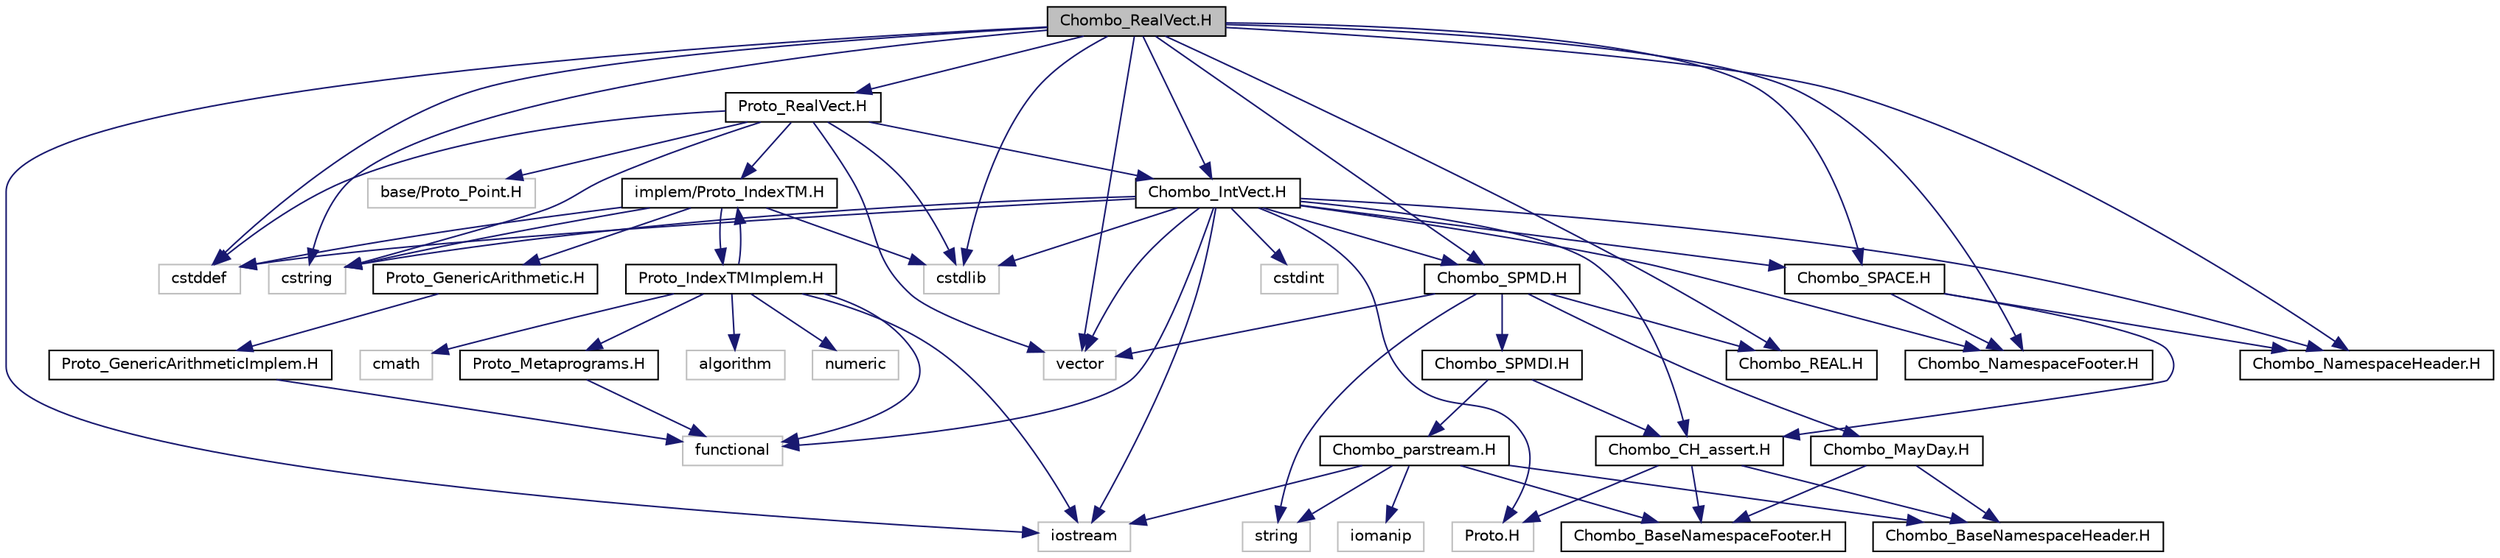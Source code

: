 digraph "Chombo_RealVect.H"
{
  edge [fontname="Helvetica",fontsize="10",labelfontname="Helvetica",labelfontsize="10"];
  node [fontname="Helvetica",fontsize="10",shape=record];
  Node0 [label="Chombo_RealVect.H",height=0.2,width=0.4,color="black", fillcolor="grey75", style="filled", fontcolor="black"];
  Node0 -> Node1 [color="midnightblue",fontsize="10",style="solid",fontname="Helvetica"];
  Node1 [label="cstddef",height=0.2,width=0.4,color="grey75", fillcolor="white", style="filled"];
  Node0 -> Node2 [color="midnightblue",fontsize="10",style="solid",fontname="Helvetica"];
  Node2 [label="cstdlib",height=0.2,width=0.4,color="grey75", fillcolor="white", style="filled"];
  Node0 -> Node3 [color="midnightblue",fontsize="10",style="solid",fontname="Helvetica"];
  Node3 [label="cstring",height=0.2,width=0.4,color="grey75", fillcolor="white", style="filled"];
  Node0 -> Node4 [color="midnightblue",fontsize="10",style="solid",fontname="Helvetica"];
  Node4 [label="iostream",height=0.2,width=0.4,color="grey75", fillcolor="white", style="filled"];
  Node0 -> Node5 [color="midnightblue",fontsize="10",style="solid",fontname="Helvetica"];
  Node5 [label="vector",height=0.2,width=0.4,color="grey75", fillcolor="white", style="filled"];
  Node0 -> Node6 [color="midnightblue",fontsize="10",style="solid",fontname="Helvetica"];
  Node6 [label="Chombo_SPACE.H",height=0.2,width=0.4,color="black", fillcolor="white", style="filled",URL="$Chombo__SPACE_8H.html"];
  Node6 -> Node7 [color="midnightblue",fontsize="10",style="solid",fontname="Helvetica"];
  Node7 [label="Chombo_CH_assert.H",height=0.2,width=0.4,color="black", fillcolor="white", style="filled",URL="$Chombo__CH__assert_8H.html"];
  Node7 -> Node8 [color="midnightblue",fontsize="10",style="solid",fontname="Helvetica"];
  Node8 [label="Proto.H",height=0.2,width=0.4,color="grey75", fillcolor="white", style="filled"];
  Node7 -> Node9 [color="midnightblue",fontsize="10",style="solid",fontname="Helvetica"];
  Node9 [label="Chombo_BaseNamespaceHeader.H",height=0.2,width=0.4,color="black", fillcolor="white", style="filled",URL="$Chombo__BaseNamespaceHeader_8H.html"];
  Node7 -> Node10 [color="midnightblue",fontsize="10",style="solid",fontname="Helvetica"];
  Node10 [label="Chombo_BaseNamespaceFooter.H",height=0.2,width=0.4,color="black", fillcolor="white", style="filled",URL="$Chombo__BaseNamespaceFooter_8H.html"];
  Node6 -> Node11 [color="midnightblue",fontsize="10",style="solid",fontname="Helvetica"];
  Node11 [label="Chombo_NamespaceHeader.H",height=0.2,width=0.4,color="black", fillcolor="white", style="filled",URL="$Chombo__NamespaceHeader_8H.html"];
  Node6 -> Node12 [color="midnightblue",fontsize="10",style="solid",fontname="Helvetica"];
  Node12 [label="Chombo_NamespaceFooter.H",height=0.2,width=0.4,color="black", fillcolor="white", style="filled",URL="$Chombo__NamespaceFooter_8H.html"];
  Node0 -> Node13 [color="midnightblue",fontsize="10",style="solid",fontname="Helvetica"];
  Node13 [label="Chombo_REAL.H",height=0.2,width=0.4,color="black", fillcolor="white", style="filled",URL="$Chombo__REAL_8H.html"];
  Node0 -> Node14 [color="midnightblue",fontsize="10",style="solid",fontname="Helvetica"];
  Node14 [label="Chombo_IntVect.H",height=0.2,width=0.4,color="black", fillcolor="white", style="filled",URL="$Chombo__IntVect_8H.html"];
  Node14 -> Node1 [color="midnightblue",fontsize="10",style="solid",fontname="Helvetica"];
  Node14 -> Node2 [color="midnightblue",fontsize="10",style="solid",fontname="Helvetica"];
  Node14 -> Node3 [color="midnightblue",fontsize="10",style="solid",fontname="Helvetica"];
  Node14 -> Node4 [color="midnightblue",fontsize="10",style="solid",fontname="Helvetica"];
  Node14 -> Node5 [color="midnightblue",fontsize="10",style="solid",fontname="Helvetica"];
  Node14 -> Node6 [color="midnightblue",fontsize="10",style="solid",fontname="Helvetica"];
  Node14 -> Node15 [color="midnightblue",fontsize="10",style="solid",fontname="Helvetica"];
  Node15 [label="Chombo_SPMD.H",height=0.2,width=0.4,color="black", fillcolor="white", style="filled",URL="$Chombo__SPMD_8H.html"];
  Node15 -> Node16 [color="midnightblue",fontsize="10",style="solid",fontname="Helvetica"];
  Node16 [label="string",height=0.2,width=0.4,color="grey75", fillcolor="white", style="filled"];
  Node15 -> Node13 [color="midnightblue",fontsize="10",style="solid",fontname="Helvetica"];
  Node15 -> Node5 [color="midnightblue",fontsize="10",style="solid",fontname="Helvetica"];
  Node15 -> Node17 [color="midnightblue",fontsize="10",style="solid",fontname="Helvetica"];
  Node17 [label="Chombo_MayDay.H",height=0.2,width=0.4,color="black", fillcolor="white", style="filled",URL="$Chombo__MayDay_8H.html"];
  Node17 -> Node9 [color="midnightblue",fontsize="10",style="solid",fontname="Helvetica"];
  Node17 -> Node10 [color="midnightblue",fontsize="10",style="solid",fontname="Helvetica"];
  Node15 -> Node18 [color="midnightblue",fontsize="10",style="solid",fontname="Helvetica"];
  Node18 [label="Chombo_SPMDI.H",height=0.2,width=0.4,color="black", fillcolor="white", style="filled",URL="$Chombo__SPMDI_8H.html"];
  Node18 -> Node19 [color="midnightblue",fontsize="10",style="solid",fontname="Helvetica"];
  Node19 [label="Chombo_parstream.H",height=0.2,width=0.4,color="black", fillcolor="white", style="filled",URL="$Chombo__parstream_8H.html"];
  Node19 -> Node4 [color="midnightblue",fontsize="10",style="solid",fontname="Helvetica"];
  Node19 -> Node20 [color="midnightblue",fontsize="10",style="solid",fontname="Helvetica"];
  Node20 [label="iomanip",height=0.2,width=0.4,color="grey75", fillcolor="white", style="filled"];
  Node19 -> Node16 [color="midnightblue",fontsize="10",style="solid",fontname="Helvetica"];
  Node19 -> Node9 [color="midnightblue",fontsize="10",style="solid",fontname="Helvetica"];
  Node19 -> Node10 [color="midnightblue",fontsize="10",style="solid",fontname="Helvetica"];
  Node18 -> Node7 [color="midnightblue",fontsize="10",style="solid",fontname="Helvetica"];
  Node14 -> Node7 [color="midnightblue",fontsize="10",style="solid",fontname="Helvetica"];
  Node14 -> Node21 [color="midnightblue",fontsize="10",style="solid",fontname="Helvetica"];
  Node21 [label="cstdint",height=0.2,width=0.4,color="grey75", fillcolor="white", style="filled"];
  Node14 -> Node22 [color="midnightblue",fontsize="10",style="solid",fontname="Helvetica"];
  Node22 [label="functional",height=0.2,width=0.4,color="grey75", fillcolor="white", style="filled"];
  Node14 -> Node8 [color="midnightblue",fontsize="10",style="solid",fontname="Helvetica"];
  Node14 -> Node11 [color="midnightblue",fontsize="10",style="solid",fontname="Helvetica"];
  Node14 -> Node12 [color="midnightblue",fontsize="10",style="solid",fontname="Helvetica"];
  Node0 -> Node15 [color="midnightblue",fontsize="10",style="solid",fontname="Helvetica"];
  Node0 -> Node23 [color="midnightblue",fontsize="10",style="solid",fontname="Helvetica"];
  Node23 [label="Proto_RealVect.H",height=0.2,width=0.4,color="black", fillcolor="white", style="filled",URL="$Proto__RealVect_8H.html"];
  Node23 -> Node1 [color="midnightblue",fontsize="10",style="solid",fontname="Helvetica"];
  Node23 -> Node2 [color="midnightblue",fontsize="10",style="solid",fontname="Helvetica"];
  Node23 -> Node3 [color="midnightblue",fontsize="10",style="solid",fontname="Helvetica"];
  Node23 -> Node5 [color="midnightblue",fontsize="10",style="solid",fontname="Helvetica"];
  Node23 -> Node24 [color="midnightblue",fontsize="10",style="solid",fontname="Helvetica"];
  Node24 [label="base/Proto_Point.H",height=0.2,width=0.4,color="grey75", fillcolor="white", style="filled"];
  Node23 -> Node14 [color="midnightblue",fontsize="10",style="solid",fontname="Helvetica"];
  Node23 -> Node25 [color="midnightblue",fontsize="10",style="solid",fontname="Helvetica"];
  Node25 [label="implem/Proto_IndexTM.H",height=0.2,width=0.4,color="black", fillcolor="white", style="filled",URL="$Proto__IndexTM_8H.html"];
  Node25 -> Node1 [color="midnightblue",fontsize="10",style="solid",fontname="Helvetica"];
  Node25 -> Node2 [color="midnightblue",fontsize="10",style="solid",fontname="Helvetica"];
  Node25 -> Node3 [color="midnightblue",fontsize="10",style="solid",fontname="Helvetica"];
  Node25 -> Node26 [color="midnightblue",fontsize="10",style="solid",fontname="Helvetica"];
  Node26 [label="Proto_GenericArithmetic.H",height=0.2,width=0.4,color="black", fillcolor="white", style="filled",URL="$Proto__GenericArithmetic_8H.html"];
  Node26 -> Node27 [color="midnightblue",fontsize="10",style="solid",fontname="Helvetica"];
  Node27 [label="Proto_GenericArithmeticImplem.H",height=0.2,width=0.4,color="black", fillcolor="white", style="filled",URL="$Proto__GenericArithmeticImplem_8H.html"];
  Node27 -> Node22 [color="midnightblue",fontsize="10",style="solid",fontname="Helvetica"];
  Node25 -> Node28 [color="midnightblue",fontsize="10",style="solid",fontname="Helvetica"];
  Node28 [label="Proto_IndexTMImplem.H",height=0.2,width=0.4,color="black", fillcolor="white", style="filled",URL="$Proto__IndexTMImplem_8H.html"];
  Node28 -> Node25 [color="midnightblue",fontsize="10",style="solid",fontname="Helvetica"];
  Node28 -> Node29 [color="midnightblue",fontsize="10",style="solid",fontname="Helvetica"];
  Node29 [label="cmath",height=0.2,width=0.4,color="grey75", fillcolor="white", style="filled"];
  Node28 -> Node30 [color="midnightblue",fontsize="10",style="solid",fontname="Helvetica"];
  Node30 [label="algorithm",height=0.2,width=0.4,color="grey75", fillcolor="white", style="filled"];
  Node28 -> Node22 [color="midnightblue",fontsize="10",style="solid",fontname="Helvetica"];
  Node28 -> Node31 [color="midnightblue",fontsize="10",style="solid",fontname="Helvetica"];
  Node31 [label="numeric",height=0.2,width=0.4,color="grey75", fillcolor="white", style="filled"];
  Node28 -> Node4 [color="midnightblue",fontsize="10",style="solid",fontname="Helvetica"];
  Node28 -> Node32 [color="midnightblue",fontsize="10",style="solid",fontname="Helvetica"];
  Node32 [label="Proto_Metaprograms.H",height=0.2,width=0.4,color="black", fillcolor="white", style="filled",URL="$Proto__Metaprograms_8H.html"];
  Node32 -> Node22 [color="midnightblue",fontsize="10",style="solid",fontname="Helvetica"];
  Node0 -> Node11 [color="midnightblue",fontsize="10",style="solid",fontname="Helvetica"];
  Node0 -> Node12 [color="midnightblue",fontsize="10",style="solid",fontname="Helvetica"];
}
